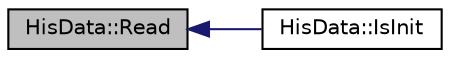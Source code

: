 digraph "HisData::Read"
{
  edge [fontname="Helvetica",fontsize="10",labelfontname="Helvetica",labelfontsize="10"];
  node [fontname="Helvetica",fontsize="10",shape=record];
  rankdir="LR";
  Node1 [label="HisData::Read",height=0.2,width=0.4,color="black", fillcolor="grey75", style="filled", fontcolor="black"];
  Node1 -> Node2 [dir="back",color="midnightblue",fontsize="10",style="solid",fontname="Helvetica"];
  Node2 [label="HisData::IsInit",height=0.2,width=0.4,color="black", fillcolor="white", style="filled",URL="$d7/d2e/class_his_data.html#a22af88ab9b91ebedb48bb132e27a3eb3",tooltip="Return true if the array is initialized and ready to read data. "];
}

